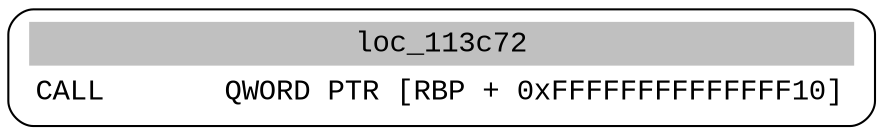 digraph asm_graph {
1941 [
shape="Mrecord" fontname="Courier New"label =<<table border="0" cellborder="0" cellpadding="3"><tr><td align="center" colspan="2" bgcolor="grey">loc_113c72</td></tr><tr><td align="left">CALL       QWORD PTR [RBP + 0xFFFFFFFFFFFFFF10]</td></tr></table>> ];
}